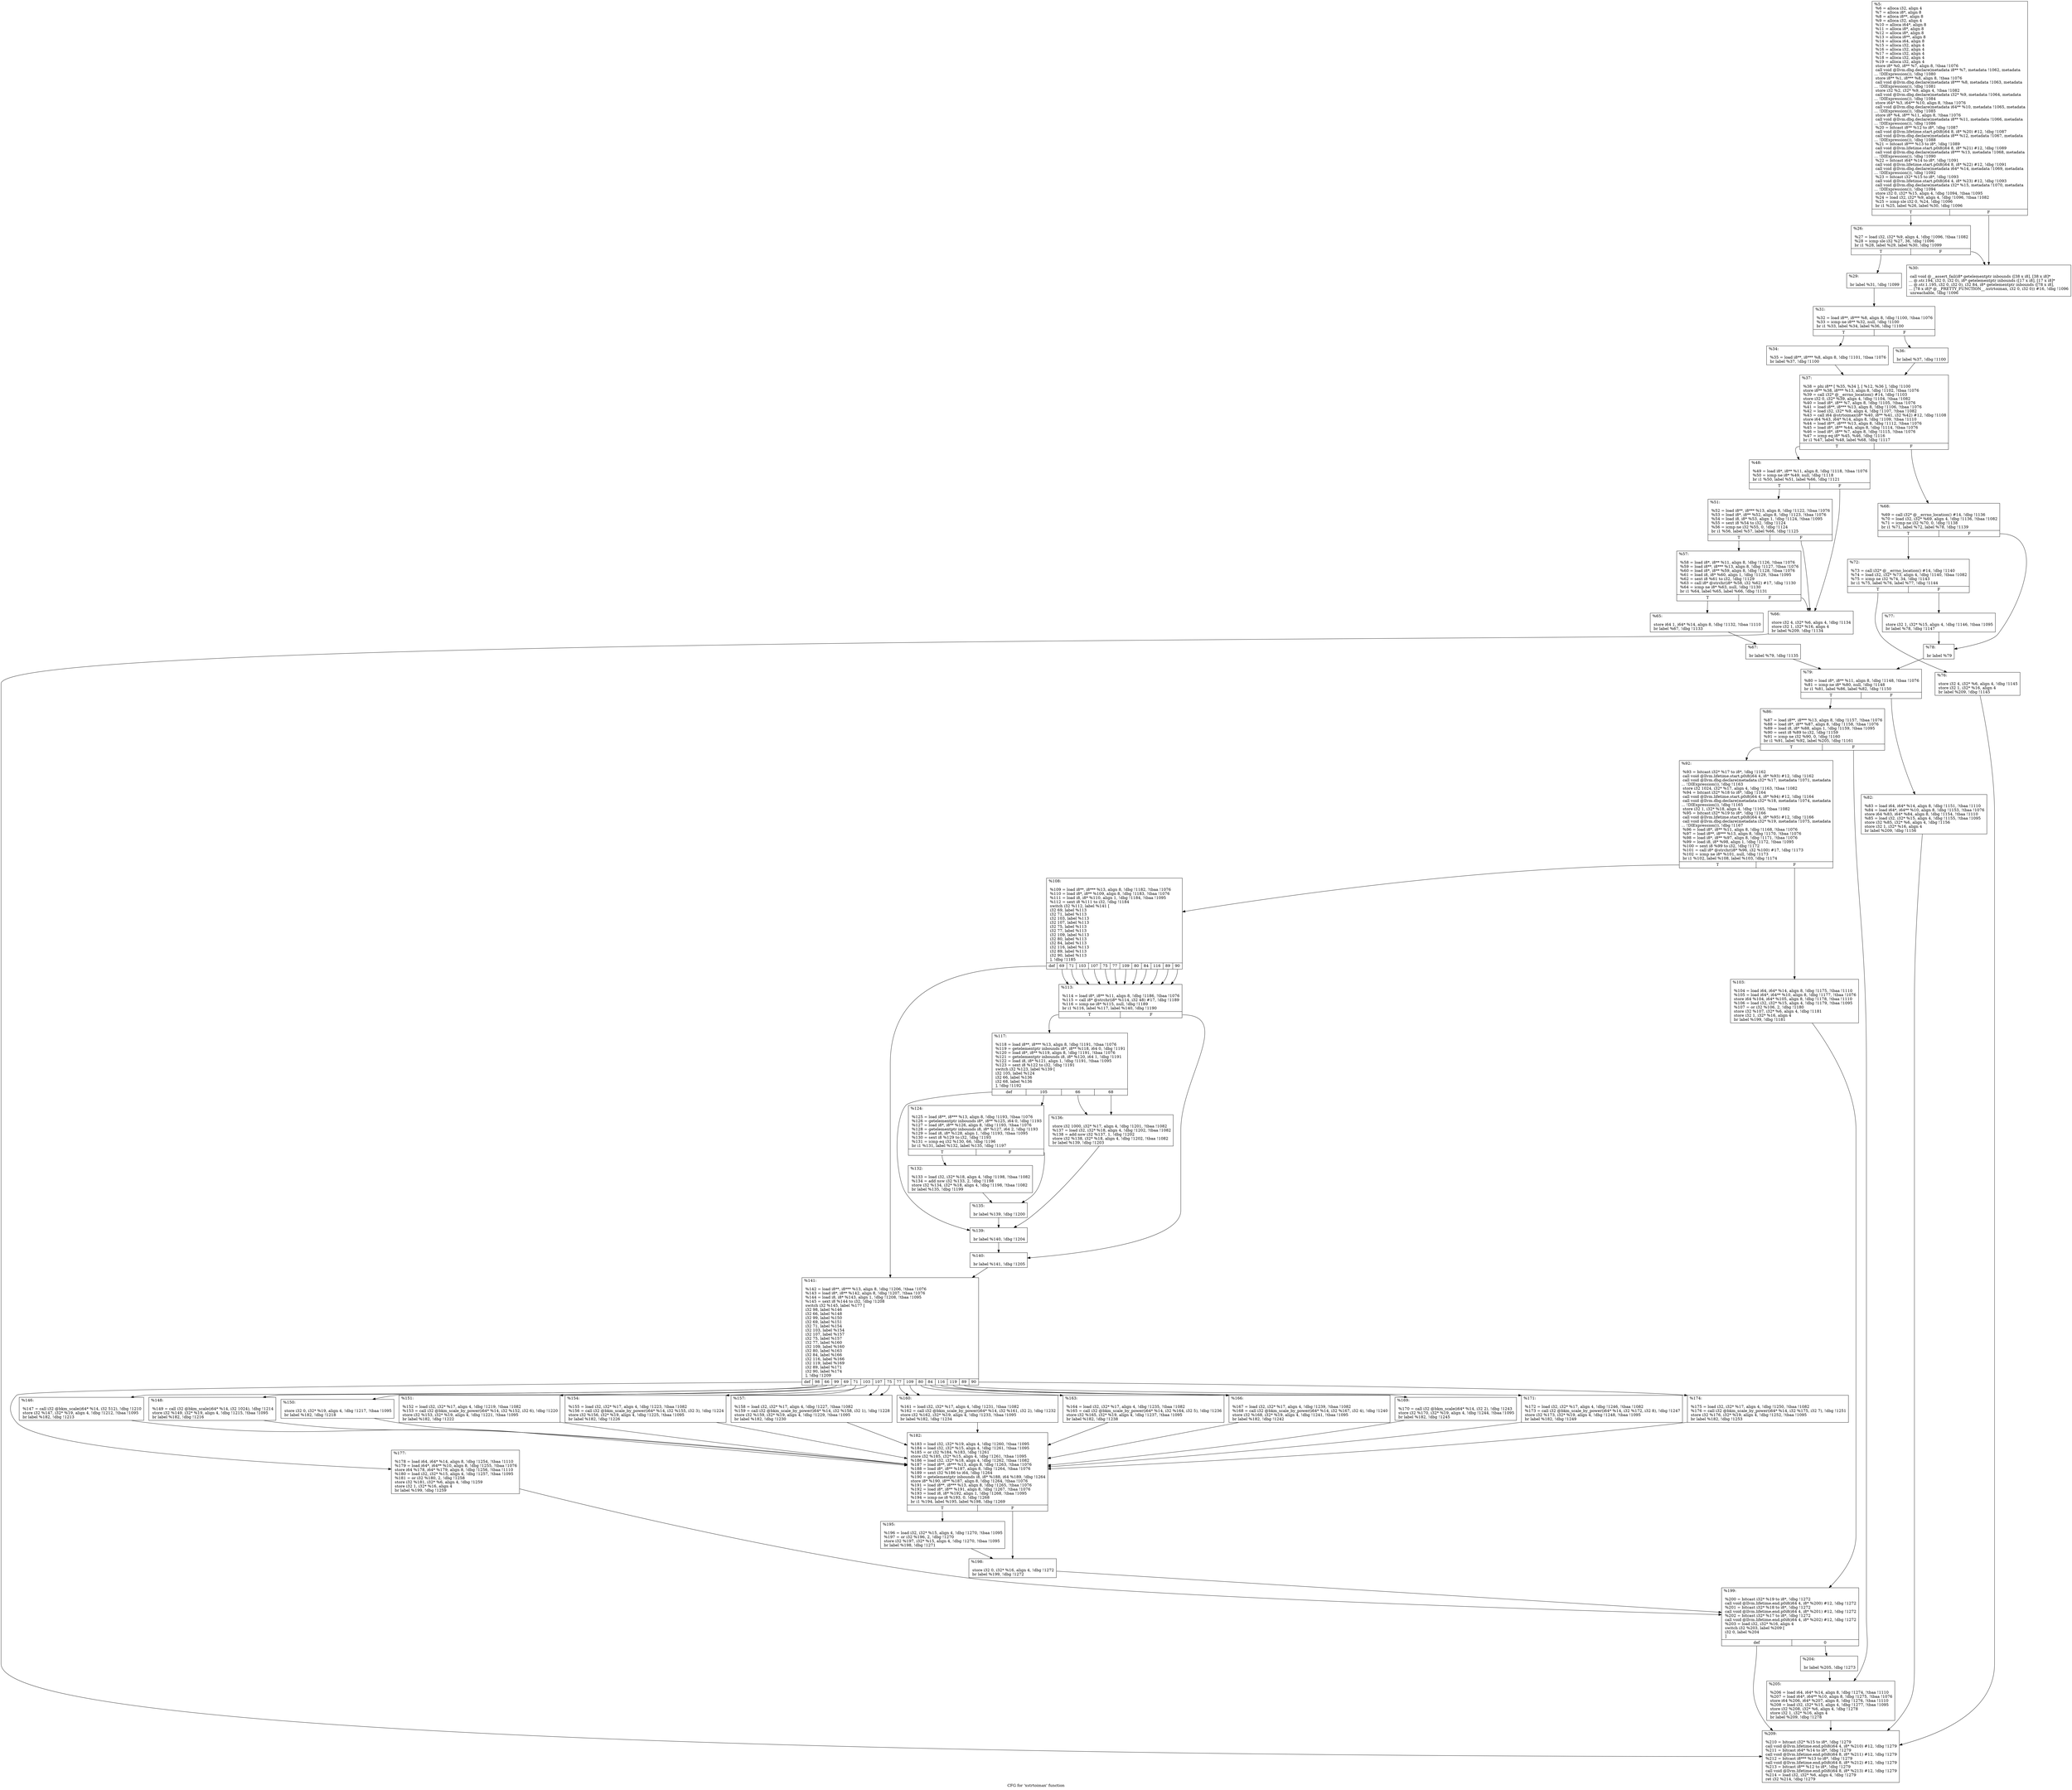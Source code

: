 digraph "CFG for 'xstrtoimax' function" {
	label="CFG for 'xstrtoimax' function";

	Node0xa7fa80 [shape=record,label="{%5:\l  %6 = alloca i32, align 4\l  %7 = alloca i8*, align 8\l  %8 = alloca i8**, align 8\l  %9 = alloca i32, align 4\l  %10 = alloca i64*, align 8\l  %11 = alloca i8*, align 8\l  %12 = alloca i8*, align 8\l  %13 = alloca i8**, align 8\l  %14 = alloca i64, align 8\l  %15 = alloca i32, align 4\l  %16 = alloca i32, align 4\l  %17 = alloca i32, align 4\l  %18 = alloca i32, align 4\l  %19 = alloca i32, align 4\l  store i8* %0, i8** %7, align 8, !tbaa !1076\l  call void @llvm.dbg.declare(metadata i8** %7, metadata !1062, metadata\l... !DIExpression()), !dbg !1080\l  store i8** %1, i8*** %8, align 8, !tbaa !1076\l  call void @llvm.dbg.declare(metadata i8*** %8, metadata !1063, metadata\l... !DIExpression()), !dbg !1081\l  store i32 %2, i32* %9, align 4, !tbaa !1082\l  call void @llvm.dbg.declare(metadata i32* %9, metadata !1064, metadata\l... !DIExpression()), !dbg !1084\l  store i64* %3, i64** %10, align 8, !tbaa !1076\l  call void @llvm.dbg.declare(metadata i64** %10, metadata !1065, metadata\l... !DIExpression()), !dbg !1085\l  store i8* %4, i8** %11, align 8, !tbaa !1076\l  call void @llvm.dbg.declare(metadata i8** %11, metadata !1066, metadata\l... !DIExpression()), !dbg !1086\l  %20 = bitcast i8** %12 to i8*, !dbg !1087\l  call void @llvm.lifetime.start.p0i8(i64 8, i8* %20) #12, !dbg !1087\l  call void @llvm.dbg.declare(metadata i8** %12, metadata !1067, metadata\l... !DIExpression()), !dbg !1088\l  %21 = bitcast i8*** %13 to i8*, !dbg !1089\l  call void @llvm.lifetime.start.p0i8(i64 8, i8* %21) #12, !dbg !1089\l  call void @llvm.dbg.declare(metadata i8*** %13, metadata !1068, metadata\l... !DIExpression()), !dbg !1090\l  %22 = bitcast i64* %14 to i8*, !dbg !1091\l  call void @llvm.lifetime.start.p0i8(i64 8, i8* %22) #12, !dbg !1091\l  call void @llvm.dbg.declare(metadata i64* %14, metadata !1069, metadata\l... !DIExpression()), !dbg !1092\l  %23 = bitcast i32* %15 to i8*, !dbg !1093\l  call void @llvm.lifetime.start.p0i8(i64 4, i8* %23) #12, !dbg !1093\l  call void @llvm.dbg.declare(metadata i32* %15, metadata !1070, metadata\l... !DIExpression()), !dbg !1094\l  store i32 0, i32* %15, align 4, !dbg !1094, !tbaa !1095\l  %24 = load i32, i32* %9, align 4, !dbg !1096, !tbaa !1082\l  %25 = icmp sle i32 0, %24, !dbg !1096\l  br i1 %25, label %26, label %30, !dbg !1096\l|{<s0>T|<s1>F}}"];
	Node0xa7fa80:s0 -> Node0xa801c0;
	Node0xa7fa80:s1 -> Node0xa80260;
	Node0xa801c0 [shape=record,label="{%26:\l\l  %27 = load i32, i32* %9, align 4, !dbg !1096, !tbaa !1082\l  %28 = icmp sle i32 %27, 36, !dbg !1096\l  br i1 %28, label %29, label %30, !dbg !1099\l|{<s0>T|<s1>F}}"];
	Node0xa801c0:s0 -> Node0xa80210;
	Node0xa801c0:s1 -> Node0xa80260;
	Node0xa80210 [shape=record,label="{%29:\l\l  br label %31, !dbg !1099\l}"];
	Node0xa80210 -> Node0xa802b0;
	Node0xa80260 [shape=record,label="{%30:\l\l  call void @__assert_fail(i8* getelementptr inbounds ([38 x i8], [38 x i8]*\l... @.str.194, i32 0, i32 0), i8* getelementptr inbounds ([17 x i8], [17 x i8]*\l... @.str.1.195, i32 0, i32 0), i32 84, i8* getelementptr inbounds ([78 x i8],\l... [78 x i8]* @__PRETTY_FUNCTION__.xstrtoimax, i32 0, i32 0)) #16, !dbg !1096\l  unreachable, !dbg !1096\l}"];
	Node0xa802b0 [shape=record,label="{%31:\l\l  %32 = load i8**, i8*** %8, align 8, !dbg !1100, !tbaa !1076\l  %33 = icmp ne i8** %32, null, !dbg !1100\l  br i1 %33, label %34, label %36, !dbg !1100\l|{<s0>T|<s1>F}}"];
	Node0xa802b0:s0 -> Node0xa80300;
	Node0xa802b0:s1 -> Node0xa80350;
	Node0xa80300 [shape=record,label="{%34:\l\l  %35 = load i8**, i8*** %8, align 8, !dbg !1101, !tbaa !1076\l  br label %37, !dbg !1100\l}"];
	Node0xa80300 -> Node0xa803a0;
	Node0xa80350 [shape=record,label="{%36:\l\l  br label %37, !dbg !1100\l}"];
	Node0xa80350 -> Node0xa803a0;
	Node0xa803a0 [shape=record,label="{%37:\l\l  %38 = phi i8** [ %35, %34 ], [ %12, %36 ], !dbg !1100\l  store i8** %38, i8*** %13, align 8, !dbg !1102, !tbaa !1076\l  %39 = call i32* @__errno_location() #14, !dbg !1103\l  store i32 0, i32* %39, align 4, !dbg !1104, !tbaa !1082\l  %40 = load i8*, i8** %7, align 8, !dbg !1105, !tbaa !1076\l  %41 = load i8**, i8*** %13, align 8, !dbg !1106, !tbaa !1076\l  %42 = load i32, i32* %9, align 4, !dbg !1107, !tbaa !1082\l  %43 = call i64 @strtoimax(i8* %40, i8** %41, i32 %42) #12, !dbg !1108\l  store i64 %43, i64* %14, align 8, !dbg !1109, !tbaa !1110\l  %44 = load i8**, i8*** %13, align 8, !dbg !1112, !tbaa !1076\l  %45 = load i8*, i8** %44, align 8, !dbg !1114, !tbaa !1076\l  %46 = load i8*, i8** %7, align 8, !dbg !1115, !tbaa !1076\l  %47 = icmp eq i8* %45, %46, !dbg !1116\l  br i1 %47, label %48, label %68, !dbg !1117\l|{<s0>T|<s1>F}}"];
	Node0xa803a0:s0 -> Node0xa803f0;
	Node0xa803a0:s1 -> Node0xa805d0;
	Node0xa803f0 [shape=record,label="{%48:\l\l  %49 = load i8*, i8** %11, align 8, !dbg !1118, !tbaa !1076\l  %50 = icmp ne i8* %49, null, !dbg !1118\l  br i1 %50, label %51, label %66, !dbg !1121\l|{<s0>T|<s1>F}}"];
	Node0xa803f0:s0 -> Node0xa80440;
	Node0xa803f0:s1 -> Node0xa80530;
	Node0xa80440 [shape=record,label="{%51:\l\l  %52 = load i8**, i8*** %13, align 8, !dbg !1122, !tbaa !1076\l  %53 = load i8*, i8** %52, align 8, !dbg !1123, !tbaa !1076\l  %54 = load i8, i8* %53, align 1, !dbg !1124, !tbaa !1095\l  %55 = sext i8 %54 to i32, !dbg !1124\l  %56 = icmp ne i32 %55, 0, !dbg !1124\l  br i1 %56, label %57, label %66, !dbg !1125\l|{<s0>T|<s1>F}}"];
	Node0xa80440:s0 -> Node0xa80490;
	Node0xa80440:s1 -> Node0xa80530;
	Node0xa80490 [shape=record,label="{%57:\l\l  %58 = load i8*, i8** %11, align 8, !dbg !1126, !tbaa !1076\l  %59 = load i8**, i8*** %13, align 8, !dbg !1127, !tbaa !1076\l  %60 = load i8*, i8** %59, align 8, !dbg !1128, !tbaa !1076\l  %61 = load i8, i8* %60, align 1, !dbg !1129, !tbaa !1095\l  %62 = sext i8 %61 to i32, !dbg !1129\l  %63 = call i8* @strchr(i8* %58, i32 %62) #17, !dbg !1130\l  %64 = icmp ne i8* %63, null, !dbg !1130\l  br i1 %64, label %65, label %66, !dbg !1131\l|{<s0>T|<s1>F}}"];
	Node0xa80490:s0 -> Node0xa804e0;
	Node0xa80490:s1 -> Node0xa80530;
	Node0xa804e0 [shape=record,label="{%65:\l\l  store i64 1, i64* %14, align 8, !dbg !1132, !tbaa !1110\l  br label %67, !dbg !1133\l}"];
	Node0xa804e0 -> Node0xa80580;
	Node0xa80530 [shape=record,label="{%66:\l\l  store i32 4, i32* %6, align 4, !dbg !1134\l  store i32 1, i32* %16, align 4\l  br label %209, !dbg !1134\l}"];
	Node0xa80530 -> Node0xa81200;
	Node0xa80580 [shape=record,label="{%67:\l\l  br label %79, !dbg !1135\l}"];
	Node0xa80580 -> Node0xa80760;
	Node0xa805d0 [shape=record,label="{%68:\l\l  %69 = call i32* @__errno_location() #14, !dbg !1136\l  %70 = load i32, i32* %69, align 4, !dbg !1136, !tbaa !1082\l  %71 = icmp ne i32 %70, 0, !dbg !1138\l  br i1 %71, label %72, label %78, !dbg !1139\l|{<s0>T|<s1>F}}"];
	Node0xa805d0:s0 -> Node0xa80620;
	Node0xa805d0:s1 -> Node0xa80710;
	Node0xa80620 [shape=record,label="{%72:\l\l  %73 = call i32* @__errno_location() #14, !dbg !1140\l  %74 = load i32, i32* %73, align 4, !dbg !1140, !tbaa !1082\l  %75 = icmp ne i32 %74, 34, !dbg !1143\l  br i1 %75, label %76, label %77, !dbg !1144\l|{<s0>T|<s1>F}}"];
	Node0xa80620:s0 -> Node0xa80670;
	Node0xa80620:s1 -> Node0xa806c0;
	Node0xa80670 [shape=record,label="{%76:\l\l  store i32 4, i32* %6, align 4, !dbg !1145\l  store i32 1, i32* %16, align 4\l  br label %209, !dbg !1145\l}"];
	Node0xa80670 -> Node0xa81200;
	Node0xa806c0 [shape=record,label="{%77:\l\l  store i32 1, i32* %15, align 4, !dbg !1146, !tbaa !1095\l  br label %78, !dbg !1147\l}"];
	Node0xa806c0 -> Node0xa80710;
	Node0xa80710 [shape=record,label="{%78:\l\l  br label %79\l}"];
	Node0xa80710 -> Node0xa80760;
	Node0xa80760 [shape=record,label="{%79:\l\l  %80 = load i8*, i8** %11, align 8, !dbg !1148, !tbaa !1076\l  %81 = icmp ne i8* %80, null, !dbg !1148\l  br i1 %81, label %86, label %82, !dbg !1150\l|{<s0>T|<s1>F}}"];
	Node0xa80760:s0 -> Node0xa80800;
	Node0xa80760:s1 -> Node0xa807b0;
	Node0xa807b0 [shape=record,label="{%82:\l\l  %83 = load i64, i64* %14, align 8, !dbg !1151, !tbaa !1110\l  %84 = load i64*, i64** %10, align 8, !dbg !1153, !tbaa !1076\l  store i64 %83, i64* %84, align 8, !dbg !1154, !tbaa !1110\l  %85 = load i32, i32* %15, align 4, !dbg !1155, !tbaa !1095\l  store i32 %85, i32* %6, align 4, !dbg !1156\l  store i32 1, i32* %16, align 4\l  br label %209, !dbg !1156\l}"];
	Node0xa807b0 -> Node0xa81200;
	Node0xa80800 [shape=record,label="{%86:\l\l  %87 = load i8**, i8*** %13, align 8, !dbg !1157, !tbaa !1076\l  %88 = load i8*, i8** %87, align 8, !dbg !1158, !tbaa !1076\l  %89 = load i8, i8* %88, align 1, !dbg !1159, !tbaa !1095\l  %90 = sext i8 %89 to i32, !dbg !1159\l  %91 = icmp ne i32 %90, 0, !dbg !1160\l  br i1 %91, label %92, label %205, !dbg !1161\l|{<s0>T|<s1>F}}"];
	Node0xa80800:s0 -> Node0xa80850;
	Node0xa80800:s1 -> Node0xa811b0;
	Node0xa80850 [shape=record,label="{%92:\l\l  %93 = bitcast i32* %17 to i8*, !dbg !1162\l  call void @llvm.lifetime.start.p0i8(i64 4, i8* %93) #12, !dbg !1162\l  call void @llvm.dbg.declare(metadata i32* %17, metadata !1071, metadata\l... !DIExpression()), !dbg !1163\l  store i32 1024, i32* %17, align 4, !dbg !1163, !tbaa !1082\l  %94 = bitcast i32* %18 to i8*, !dbg !1164\l  call void @llvm.lifetime.start.p0i8(i64 4, i8* %94) #12, !dbg !1164\l  call void @llvm.dbg.declare(metadata i32* %18, metadata !1074, metadata\l... !DIExpression()), !dbg !1165\l  store i32 1, i32* %18, align 4, !dbg !1165, !tbaa !1082\l  %95 = bitcast i32* %19 to i8*, !dbg !1166\l  call void @llvm.lifetime.start.p0i8(i64 4, i8* %95) #12, !dbg !1166\l  call void @llvm.dbg.declare(metadata i32* %19, metadata !1075, metadata\l... !DIExpression()), !dbg !1167\l  %96 = load i8*, i8** %11, align 8, !dbg !1168, !tbaa !1076\l  %97 = load i8**, i8*** %13, align 8, !dbg !1170, !tbaa !1076\l  %98 = load i8*, i8** %97, align 8, !dbg !1171, !tbaa !1076\l  %99 = load i8, i8* %98, align 1, !dbg !1172, !tbaa !1095\l  %100 = sext i8 %99 to i32, !dbg !1172\l  %101 = call i8* @strchr(i8* %96, i32 %100) #17, !dbg !1173\l  %102 = icmp ne i8* %101, null, !dbg !1173\l  br i1 %102, label %108, label %103, !dbg !1174\l|{<s0>T|<s1>F}}"];
	Node0xa80850:s0 -> Node0xa808f0;
	Node0xa80850:s1 -> Node0xa808a0;
	Node0xa808a0 [shape=record,label="{%103:\l\l  %104 = load i64, i64* %14, align 8, !dbg !1175, !tbaa !1110\l  %105 = load i64*, i64** %10, align 8, !dbg !1177, !tbaa !1076\l  store i64 %104, i64* %105, align 8, !dbg !1178, !tbaa !1110\l  %106 = load i32, i32* %15, align 4, !dbg !1179, !tbaa !1095\l  %107 = or i32 %106, 2, !dbg !1180\l  store i32 %107, i32* %6, align 4, !dbg !1181\l  store i32 1, i32* %16, align 4\l  br label %199, !dbg !1181\l}"];
	Node0xa808a0 -> Node0xa81110;
	Node0xa808f0 [shape=record,label="{%108:\l\l  %109 = load i8**, i8*** %13, align 8, !dbg !1182, !tbaa !1076\l  %110 = load i8*, i8** %109, align 8, !dbg !1183, !tbaa !1076\l  %111 = load i8, i8* %110, align 1, !dbg !1184, !tbaa !1095\l  %112 = sext i8 %111 to i32, !dbg !1184\l  switch i32 %112, label %141 [\l    i32 69, label %113\l    i32 71, label %113\l    i32 103, label %113\l    i32 107, label %113\l    i32 75, label %113\l    i32 77, label %113\l    i32 109, label %113\l    i32 80, label %113\l    i32 84, label %113\l    i32 116, label %113\l    i32 89, label %113\l    i32 90, label %113\l  ], !dbg !1185\l|{<s0>def|<s1>69|<s2>71|<s3>103|<s4>107|<s5>75|<s6>77|<s7>109|<s8>80|<s9>84|<s10>116|<s11>89|<s12>90}}"];
	Node0xa808f0:s0 -> Node0xa80bc0;
	Node0xa808f0:s1 -> Node0xa80940;
	Node0xa808f0:s2 -> Node0xa80940;
	Node0xa808f0:s3 -> Node0xa80940;
	Node0xa808f0:s4 -> Node0xa80940;
	Node0xa808f0:s5 -> Node0xa80940;
	Node0xa808f0:s6 -> Node0xa80940;
	Node0xa808f0:s7 -> Node0xa80940;
	Node0xa808f0:s8 -> Node0xa80940;
	Node0xa808f0:s9 -> Node0xa80940;
	Node0xa808f0:s10 -> Node0xa80940;
	Node0xa808f0:s11 -> Node0xa80940;
	Node0xa808f0:s12 -> Node0xa80940;
	Node0xa80940 [shape=record,label="{%113:\l\l  %114 = load i8*, i8** %11, align 8, !dbg !1186, !tbaa !1076\l  %115 = call i8* @strchr(i8* %114, i32 48) #17, !dbg !1189\l  %116 = icmp ne i8* %115, null, !dbg !1189\l  br i1 %116, label %117, label %140, !dbg !1190\l|{<s0>T|<s1>F}}"];
	Node0xa80940:s0 -> Node0xa80990;
	Node0xa80940:s1 -> Node0xa80b70;
	Node0xa80990 [shape=record,label="{%117:\l\l  %118 = load i8**, i8*** %13, align 8, !dbg !1191, !tbaa !1076\l  %119 = getelementptr inbounds i8*, i8** %118, i64 0, !dbg !1191\l  %120 = load i8*, i8** %119, align 8, !dbg !1191, !tbaa !1076\l  %121 = getelementptr inbounds i8, i8* %120, i64 1, !dbg !1191\l  %122 = load i8, i8* %121, align 1, !dbg !1191, !tbaa !1095\l  %123 = sext i8 %122 to i32, !dbg !1191\l  switch i32 %123, label %139 [\l    i32 105, label %124\l    i32 66, label %136\l    i32 68, label %136\l  ], !dbg !1192\l|{<s0>def|<s1>105|<s2>66|<s3>68}}"];
	Node0xa80990:s0 -> Node0xa80b20;
	Node0xa80990:s1 -> Node0xa809e0;
	Node0xa80990:s2 -> Node0xa80ad0;
	Node0xa80990:s3 -> Node0xa80ad0;
	Node0xa809e0 [shape=record,label="{%124:\l\l  %125 = load i8**, i8*** %13, align 8, !dbg !1193, !tbaa !1076\l  %126 = getelementptr inbounds i8*, i8** %125, i64 0, !dbg !1193\l  %127 = load i8*, i8** %126, align 8, !dbg !1193, !tbaa !1076\l  %128 = getelementptr inbounds i8, i8* %127, i64 2, !dbg !1193\l  %129 = load i8, i8* %128, align 1, !dbg !1193, !tbaa !1095\l  %130 = sext i8 %129 to i32, !dbg !1193\l  %131 = icmp eq i32 %130, 66, !dbg !1196\l  br i1 %131, label %132, label %135, !dbg !1197\l|{<s0>T|<s1>F}}"];
	Node0xa809e0:s0 -> Node0xa80a30;
	Node0xa809e0:s1 -> Node0xa80a80;
	Node0xa80a30 [shape=record,label="{%132:\l\l  %133 = load i32, i32* %18, align 4, !dbg !1198, !tbaa !1082\l  %134 = add nsw i32 %133, 2, !dbg !1198\l  store i32 %134, i32* %18, align 4, !dbg !1198, !tbaa !1082\l  br label %135, !dbg !1199\l}"];
	Node0xa80a30 -> Node0xa80a80;
	Node0xa80a80 [shape=record,label="{%135:\l\l  br label %139, !dbg !1200\l}"];
	Node0xa80a80 -> Node0xa80b20;
	Node0xa80ad0 [shape=record,label="{%136:\l\l  store i32 1000, i32* %17, align 4, !dbg !1201, !tbaa !1082\l  %137 = load i32, i32* %18, align 4, !dbg !1202, !tbaa !1082\l  %138 = add nsw i32 %137, 1, !dbg !1202\l  store i32 %138, i32* %18, align 4, !dbg !1202, !tbaa !1082\l  br label %139, !dbg !1203\l}"];
	Node0xa80ad0 -> Node0xa80b20;
	Node0xa80b20 [shape=record,label="{%139:\l\l  br label %140, !dbg !1204\l}"];
	Node0xa80b20 -> Node0xa80b70;
	Node0xa80b70 [shape=record,label="{%140:\l\l  br label %141, !dbg !1205\l}"];
	Node0xa80b70 -> Node0xa80bc0;
	Node0xa80bc0 [shape=record,label="{%141:\l\l  %142 = load i8**, i8*** %13, align 8, !dbg !1206, !tbaa !1076\l  %143 = load i8*, i8** %142, align 8, !dbg !1207, !tbaa !1076\l  %144 = load i8, i8* %143, align 1, !dbg !1208, !tbaa !1095\l  %145 = sext i8 %144 to i32, !dbg !1208\l  switch i32 %145, label %177 [\l    i32 98, label %146\l    i32 66, label %148\l    i32 99, label %150\l    i32 69, label %151\l    i32 71, label %154\l    i32 103, label %154\l    i32 107, label %157\l    i32 75, label %157\l    i32 77, label %160\l    i32 109, label %160\l    i32 80, label %163\l    i32 84, label %166\l    i32 116, label %166\l    i32 119, label %169\l    i32 89, label %171\l    i32 90, label %174\l  ], !dbg !1209\l|{<s0>def|<s1>98|<s2>66|<s3>99|<s4>69|<s5>71|<s6>103|<s7>107|<s8>75|<s9>77|<s10>109|<s11>80|<s12>84|<s13>116|<s14>119|<s15>89|<s16>90}}"];
	Node0xa80bc0:s0 -> Node0xa80fd0;
	Node0xa80bc0:s1 -> Node0xa80c10;
	Node0xa80bc0:s2 -> Node0xa80c60;
	Node0xa80bc0:s3 -> Node0xa80cb0;
	Node0xa80bc0:s4 -> Node0xa80d00;
	Node0xa80bc0:s5 -> Node0xa80d50;
	Node0xa80bc0:s6 -> Node0xa80d50;
	Node0xa80bc0:s7 -> Node0xa80da0;
	Node0xa80bc0:s8 -> Node0xa80da0;
	Node0xa80bc0:s9 -> Node0xa80df0;
	Node0xa80bc0:s10 -> Node0xa80df0;
	Node0xa80bc0:s11 -> Node0xa80e40;
	Node0xa80bc0:s12 -> Node0xa80e90;
	Node0xa80bc0:s13 -> Node0xa80e90;
	Node0xa80bc0:s14 -> Node0xa80ee0;
	Node0xa80bc0:s15 -> Node0xa80f30;
	Node0xa80bc0:s16 -> Node0xa80f80;
	Node0xa80c10 [shape=record,label="{%146:\l\l  %147 = call i32 @bkm_scale(i64* %14, i32 512), !dbg !1210\l  store i32 %147, i32* %19, align 4, !dbg !1212, !tbaa !1095\l  br label %182, !dbg !1213\l}"];
	Node0xa80c10 -> Node0xa81020;
	Node0xa80c60 [shape=record,label="{%148:\l\l  %149 = call i32 @bkm_scale(i64* %14, i32 1024), !dbg !1214\l  store i32 %149, i32* %19, align 4, !dbg !1215, !tbaa !1095\l  br label %182, !dbg !1216\l}"];
	Node0xa80c60 -> Node0xa81020;
	Node0xa80cb0 [shape=record,label="{%150:\l\l  store i32 0, i32* %19, align 4, !dbg !1217, !tbaa !1095\l  br label %182, !dbg !1218\l}"];
	Node0xa80cb0 -> Node0xa81020;
	Node0xa80d00 [shape=record,label="{%151:\l\l  %152 = load i32, i32* %17, align 4, !dbg !1219, !tbaa !1082\l  %153 = call i32 @bkm_scale_by_power(i64* %14, i32 %152, i32 6), !dbg !1220\l  store i32 %153, i32* %19, align 4, !dbg !1221, !tbaa !1095\l  br label %182, !dbg !1222\l}"];
	Node0xa80d00 -> Node0xa81020;
	Node0xa80d50 [shape=record,label="{%154:\l\l  %155 = load i32, i32* %17, align 4, !dbg !1223, !tbaa !1082\l  %156 = call i32 @bkm_scale_by_power(i64* %14, i32 %155, i32 3), !dbg !1224\l  store i32 %156, i32* %19, align 4, !dbg !1225, !tbaa !1095\l  br label %182, !dbg !1226\l}"];
	Node0xa80d50 -> Node0xa81020;
	Node0xa80da0 [shape=record,label="{%157:\l\l  %158 = load i32, i32* %17, align 4, !dbg !1227, !tbaa !1082\l  %159 = call i32 @bkm_scale_by_power(i64* %14, i32 %158, i32 1), !dbg !1228\l  store i32 %159, i32* %19, align 4, !dbg !1229, !tbaa !1095\l  br label %182, !dbg !1230\l}"];
	Node0xa80da0 -> Node0xa81020;
	Node0xa80df0 [shape=record,label="{%160:\l\l  %161 = load i32, i32* %17, align 4, !dbg !1231, !tbaa !1082\l  %162 = call i32 @bkm_scale_by_power(i64* %14, i32 %161, i32 2), !dbg !1232\l  store i32 %162, i32* %19, align 4, !dbg !1233, !tbaa !1095\l  br label %182, !dbg !1234\l}"];
	Node0xa80df0 -> Node0xa81020;
	Node0xa80e40 [shape=record,label="{%163:\l\l  %164 = load i32, i32* %17, align 4, !dbg !1235, !tbaa !1082\l  %165 = call i32 @bkm_scale_by_power(i64* %14, i32 %164, i32 5), !dbg !1236\l  store i32 %165, i32* %19, align 4, !dbg !1237, !tbaa !1095\l  br label %182, !dbg !1238\l}"];
	Node0xa80e40 -> Node0xa81020;
	Node0xa80e90 [shape=record,label="{%166:\l\l  %167 = load i32, i32* %17, align 4, !dbg !1239, !tbaa !1082\l  %168 = call i32 @bkm_scale_by_power(i64* %14, i32 %167, i32 4), !dbg !1240\l  store i32 %168, i32* %19, align 4, !dbg !1241, !tbaa !1095\l  br label %182, !dbg !1242\l}"];
	Node0xa80e90 -> Node0xa81020;
	Node0xa80ee0 [shape=record,label="{%169:\l\l  %170 = call i32 @bkm_scale(i64* %14, i32 2), !dbg !1243\l  store i32 %170, i32* %19, align 4, !dbg !1244, !tbaa !1095\l  br label %182, !dbg !1245\l}"];
	Node0xa80ee0 -> Node0xa81020;
	Node0xa80f30 [shape=record,label="{%171:\l\l  %172 = load i32, i32* %17, align 4, !dbg !1246, !tbaa !1082\l  %173 = call i32 @bkm_scale_by_power(i64* %14, i32 %172, i32 8), !dbg !1247\l  store i32 %173, i32* %19, align 4, !dbg !1248, !tbaa !1095\l  br label %182, !dbg !1249\l}"];
	Node0xa80f30 -> Node0xa81020;
	Node0xa80f80 [shape=record,label="{%174:\l\l  %175 = load i32, i32* %17, align 4, !dbg !1250, !tbaa !1082\l  %176 = call i32 @bkm_scale_by_power(i64* %14, i32 %175, i32 7), !dbg !1251\l  store i32 %176, i32* %19, align 4, !dbg !1252, !tbaa !1095\l  br label %182, !dbg !1253\l}"];
	Node0xa80f80 -> Node0xa81020;
	Node0xa80fd0 [shape=record,label="{%177:\l\l  %178 = load i64, i64* %14, align 8, !dbg !1254, !tbaa !1110\l  %179 = load i64*, i64** %10, align 8, !dbg !1255, !tbaa !1076\l  store i64 %178, i64* %179, align 8, !dbg !1256, !tbaa !1110\l  %180 = load i32, i32* %15, align 4, !dbg !1257, !tbaa !1095\l  %181 = or i32 %180, 2, !dbg !1258\l  store i32 %181, i32* %6, align 4, !dbg !1259\l  store i32 1, i32* %16, align 4\l  br label %199, !dbg !1259\l}"];
	Node0xa80fd0 -> Node0xa81110;
	Node0xa81020 [shape=record,label="{%182:\l\l  %183 = load i32, i32* %19, align 4, !dbg !1260, !tbaa !1095\l  %184 = load i32, i32* %15, align 4, !dbg !1261, !tbaa !1095\l  %185 = or i32 %184, %183, !dbg !1261\l  store i32 %185, i32* %15, align 4, !dbg !1261, !tbaa !1095\l  %186 = load i32, i32* %18, align 4, !dbg !1262, !tbaa !1082\l  %187 = load i8**, i8*** %13, align 8, !dbg !1263, !tbaa !1076\l  %188 = load i8*, i8** %187, align 8, !dbg !1264, !tbaa !1076\l  %189 = sext i32 %186 to i64, !dbg !1264\l  %190 = getelementptr inbounds i8, i8* %188, i64 %189, !dbg !1264\l  store i8* %190, i8** %187, align 8, !dbg !1264, !tbaa !1076\l  %191 = load i8**, i8*** %13, align 8, !dbg !1265, !tbaa !1076\l  %192 = load i8*, i8** %191, align 8, !dbg !1267, !tbaa !1076\l  %193 = load i8, i8* %192, align 1, !dbg !1268, !tbaa !1095\l  %194 = icmp ne i8 %193, 0, !dbg !1268\l  br i1 %194, label %195, label %198, !dbg !1269\l|{<s0>T|<s1>F}}"];
	Node0xa81020:s0 -> Node0xa81070;
	Node0xa81020:s1 -> Node0xa810c0;
	Node0xa81070 [shape=record,label="{%195:\l\l  %196 = load i32, i32* %15, align 4, !dbg !1270, !tbaa !1095\l  %197 = or i32 %196, 2, !dbg !1270\l  store i32 %197, i32* %15, align 4, !dbg !1270, !tbaa !1095\l  br label %198, !dbg !1271\l}"];
	Node0xa81070 -> Node0xa810c0;
	Node0xa810c0 [shape=record,label="{%198:\l\l  store i32 0, i32* %16, align 4, !dbg !1272\l  br label %199, !dbg !1272\l}"];
	Node0xa810c0 -> Node0xa81110;
	Node0xa81110 [shape=record,label="{%199:\l\l  %200 = bitcast i32* %19 to i8*, !dbg !1272\l  call void @llvm.lifetime.end.p0i8(i64 4, i8* %200) #12, !dbg !1272\l  %201 = bitcast i32* %18 to i8*, !dbg !1272\l  call void @llvm.lifetime.end.p0i8(i64 4, i8* %201) #12, !dbg !1272\l  %202 = bitcast i32* %17 to i8*, !dbg !1272\l  call void @llvm.lifetime.end.p0i8(i64 4, i8* %202) #12, !dbg !1272\l  %203 = load i32, i32* %16, align 4\l  switch i32 %203, label %209 [\l    i32 0, label %204\l  ]\l|{<s0>def|<s1>0}}"];
	Node0xa81110:s0 -> Node0xa81200;
	Node0xa81110:s1 -> Node0xa81160;
	Node0xa81160 [shape=record,label="{%204:\l\l  br label %205, !dbg !1273\l}"];
	Node0xa81160 -> Node0xa811b0;
	Node0xa811b0 [shape=record,label="{%205:\l\l  %206 = load i64, i64* %14, align 8, !dbg !1274, !tbaa !1110\l  %207 = load i64*, i64** %10, align 8, !dbg !1275, !tbaa !1076\l  store i64 %206, i64* %207, align 8, !dbg !1276, !tbaa !1110\l  %208 = load i32, i32* %15, align 4, !dbg !1277, !tbaa !1095\l  store i32 %208, i32* %6, align 4, !dbg !1278\l  store i32 1, i32* %16, align 4\l  br label %209, !dbg !1278\l}"];
	Node0xa811b0 -> Node0xa81200;
	Node0xa81200 [shape=record,label="{%209:\l\l  %210 = bitcast i32* %15 to i8*, !dbg !1279\l  call void @llvm.lifetime.end.p0i8(i64 4, i8* %210) #12, !dbg !1279\l  %211 = bitcast i64* %14 to i8*, !dbg !1279\l  call void @llvm.lifetime.end.p0i8(i64 8, i8* %211) #12, !dbg !1279\l  %212 = bitcast i8*** %13 to i8*, !dbg !1279\l  call void @llvm.lifetime.end.p0i8(i64 8, i8* %212) #12, !dbg !1279\l  %213 = bitcast i8** %12 to i8*, !dbg !1279\l  call void @llvm.lifetime.end.p0i8(i64 8, i8* %213) #12, !dbg !1279\l  %214 = load i32, i32* %6, align 4, !dbg !1279\l  ret i32 %214, !dbg !1279\l}"];
}
